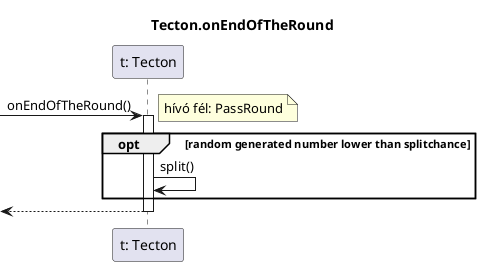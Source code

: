 @startuml endofround_tecton

title Tecton.onEndOfTheRound

participant "t: Tecton" as tecton

-> tecton: onEndOfTheRound()
note right: hívó fél: PassRound
activate tecton

opt random generated number lower than splitchance
	tecton -> tecton: split()
end
<-- tecton
deactivate tecton
@enduml
